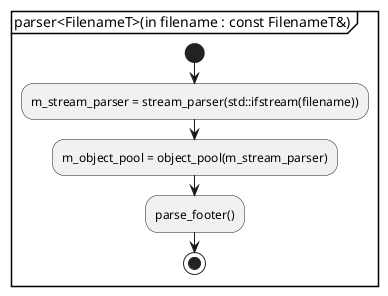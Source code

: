 @startuml parser
partition "parser<FilenameT>(in filename : const FilenameT&)" {
start
	:m_stream_parser = stream_parser(std::ifstream(filename));
	:m_object_pool = object_pool(m_stream_parser);
	:parse_footer();
stop
}
@enduml

@startuml parse_footer
partition "parse_footer()" {
start
	' %%EOF
	:seek_to_end();
	:seek_forward_head_of_line();
	:before_EOF = m_stream_parser.tell();
	:m_stream_parser.require(keyword_EOF);

	' xref バイトオフセット
	:m_stream_parser.seek(before_EOF);
	:seek_forward_head_of_line();
	:before_xref_byte_offset = m_stream_parser.tell();
	:xref_byte_offset = m_stream_parser.take_xref_byte_offset();

	' startxref
	:m_stream_parser.seek(before_xref_byte_offset);
	:seek_forward_head_of_line();
	:m_stream_parser.require(keyword_startxref);

	' Cross Reference Table
	:m_stream_parser.seek(xref_byte_offset);
	:xref_table = m_stream_parser.take_xref_table();

	:m_stream_parser.ignore_if_present(any_whitespace_characters);

	' Trailer
	:m_object_pool.add_xref_table(xref_table);
	:m_trailer_dictionary = m_stream_parser.take_trailer(m_object_pool);
stop
}
@enduml

